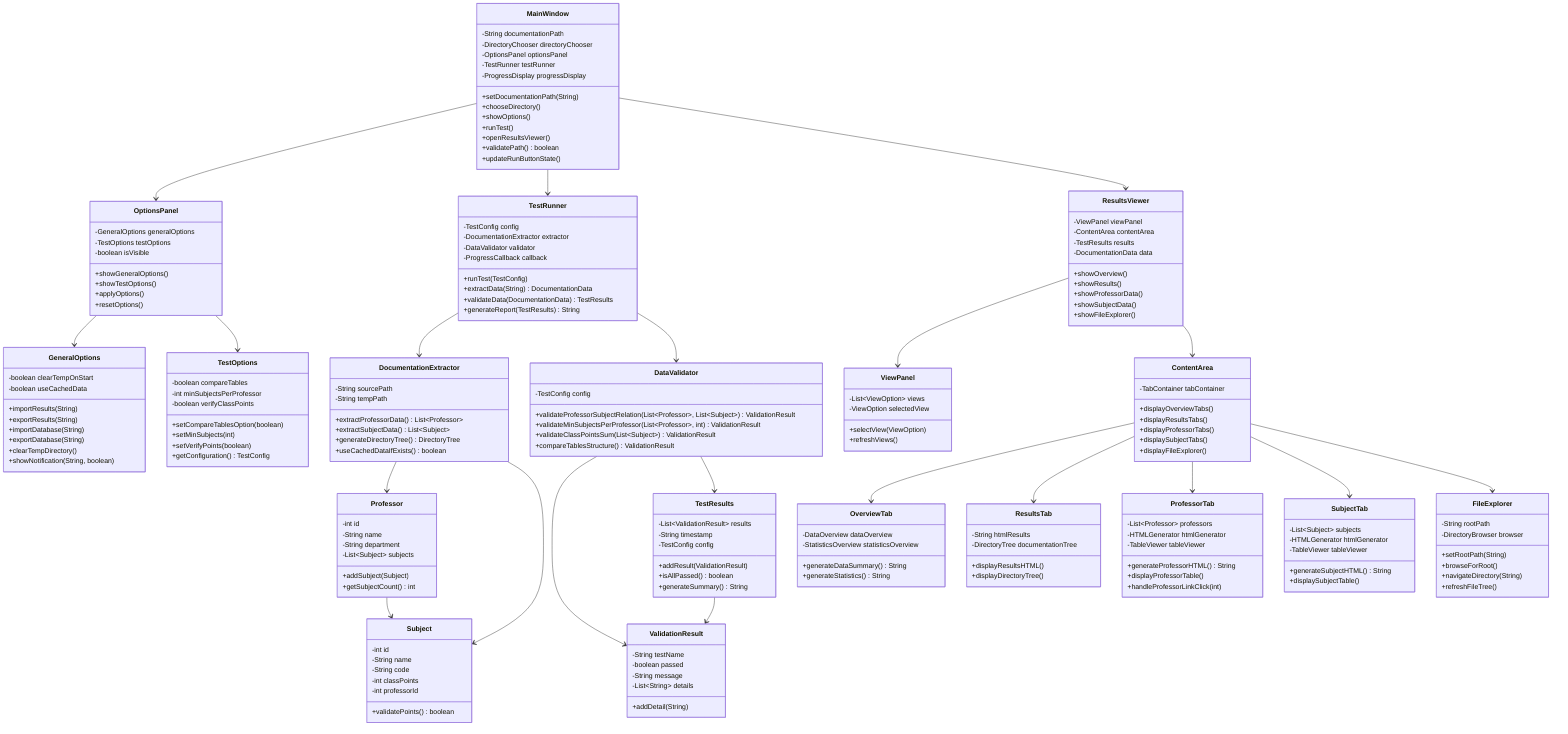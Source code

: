 classDiagram
    class MainWindow {
        -String documentationPath
        -DirectoryChooser directoryChooser
        -OptionsPanel optionsPanel
        -TestRunner testRunner
        -ProgressDisplay progressDisplay
        +setDocumentationPath(String)
        +chooseDirectory()
        +showOptions()
        +runTest()
        +openResultsViewer()
        +validatePath() boolean
        +updateRunButtonState()
    }
    
    class OptionsPanel {
        -GeneralOptions generalOptions
        -TestOptions testOptions
        -boolean isVisible
        +showGeneralOptions()
        +showTestOptions()
        +applyOptions()
        +resetOptions()
    }
    
    class GeneralOptions {
        -boolean clearTempOnStart
        -boolean useCachedData
        +importResults(String)
        +exportResults(String)
        +importDatabase(String)
        +exportDatabase(String)
        +clearTempDirectory()
        +showNotification(String, boolean)
    }
    
    class TestOptions {
        -boolean compareTables
        -int minSubjectsPerProfessor
        -boolean verifyClassPoints
        +setCompareTablesOption(boolean)
        +setMinSubjects(int)
        +setVerifyPoints(boolean)
        +getConfiguration() TestConfig
    }
    
    class TestRunner {
        -TestConfig config
        -DocumentationExtractor extractor
        -DataValidator validator
        -ProgressCallback callback
        +runTest(TestConfig)
        +extractData(String) DocumentationData
        +validateData(DocumentationData) TestResults
        +generateReport(TestResults) String
    }
    
    class DocumentationExtractor {
        -String sourcePath
        -String tempPath
        +extractProfessorData() List~Professor~
        +extractSubjectData() List~Subject~
        +generateDirectoryTree() DirectoryTree
        +useCachedDataIfExists() boolean
    }
    
    class DataValidator {
        -TestConfig config
        +validateProfessorSubjectRelation(List~Professor~, List~Subject~) ValidationResult
        +validateMinSubjectsPerProfessor(List~Professor~, int) ValidationResult
        +validateClassPointsSum(List~Subject~) ValidationResult
        +compareTablesStructure() ValidationResult
    }
    
    class ResultsViewer {
        -ViewPanel viewPanel
        -ContentArea contentArea
        -TestResults results
        -DocumentationData data
        +showOverview()
        +showResults()
        +showProfessorData()
        +showSubjectData()
        +showFileExplorer()
    }
    
    class ViewPanel {
        -List~ViewOption~ views
        -ViewOption selectedView
        +selectView(ViewOption)
        +refreshViews()
    }
    
    class ContentArea {
        -TabContainer tabContainer
        +displayOverviewTabs()
        +displayResultsTabs()
        +displayProfessorTabs()
        +displaySubjectTabs()
        +displayFileExplorer()
    }
    
    class OverviewTab {
        -DataOverview dataOverview
        -StatisticsOverview statisticsOverview
        +generateDataSummary() String
        +generateStatistics() String
    }
    
    class ResultsTab {
        -String htmlResults
        -DirectoryTree documentationTree
        +displayResultsHTML()
        +displayDirectoryTree()
    }
    
    class ProfessorTab {
        -List~Professor~ professors
        -HTMLGenerator htmlGenerator
        -TableViewer tableViewer
        +generateProfessorHTML() String
        +displayProfessorTable()
        +handleProfessorLinkClick(int)
    }
    
    class SubjectTab {
        -List~Subject~ subjects
        -HTMLGenerator htmlGenerator
        -TableViewer tableViewer
        +generateSubjectHTML() String
        +displaySubjectTable()
    }
    
    class FileExplorer {
        -String rootPath
        -DirectoryBrowser browser
        +setRootPath(String)
        +browseForRoot()
        +navigateDirectory(String)
        +refreshFileTree()
    }
    
    class Professor {
        -int id
        -String name
        -String department
        -List~Subject~ subjects
        +addSubject(Subject)
        +getSubjectCount() int
    }
    
    class Subject {
        -int id
        -String name
        -String code
        -int classPoints
        -int professorId
        +validatePoints() boolean
    }
    
    class TestResults {
        -List~ValidationResult~ results
        -String timestamp
        -TestConfig config
        +addResult(ValidationResult)
        +isAllPassed() boolean
        +generateSummary() String
    }
    
    class ValidationResult {
        -String testName
        -boolean passed
        -String message
        -List~String~ details
        +addDetail(String)
    }
    
    MainWindow --> OptionsPanel
    MainWindow --> TestRunner
    MainWindow --> ResultsViewer
    
    OptionsPanel --> GeneralOptions
    OptionsPanel --> TestOptions
    
    TestRunner --> DocumentationExtractor
    TestRunner --> DataValidator
    
    ResultsViewer --> ViewPanel
    ResultsViewer --> ContentArea
    
    ContentArea --> OverviewTab
    ContentArea --> ResultsTab
    ContentArea --> ProfessorTab
    ContentArea --> SubjectTab
    ContentArea --> FileExplorer
    
    DocumentationExtractor --> Professor
    DocumentationExtractor --> Subject
    
    DataValidator --> ValidationResult
    DataValidator --> TestResults
    
    TestResults --> ValidationResult
    Professor --> Subject